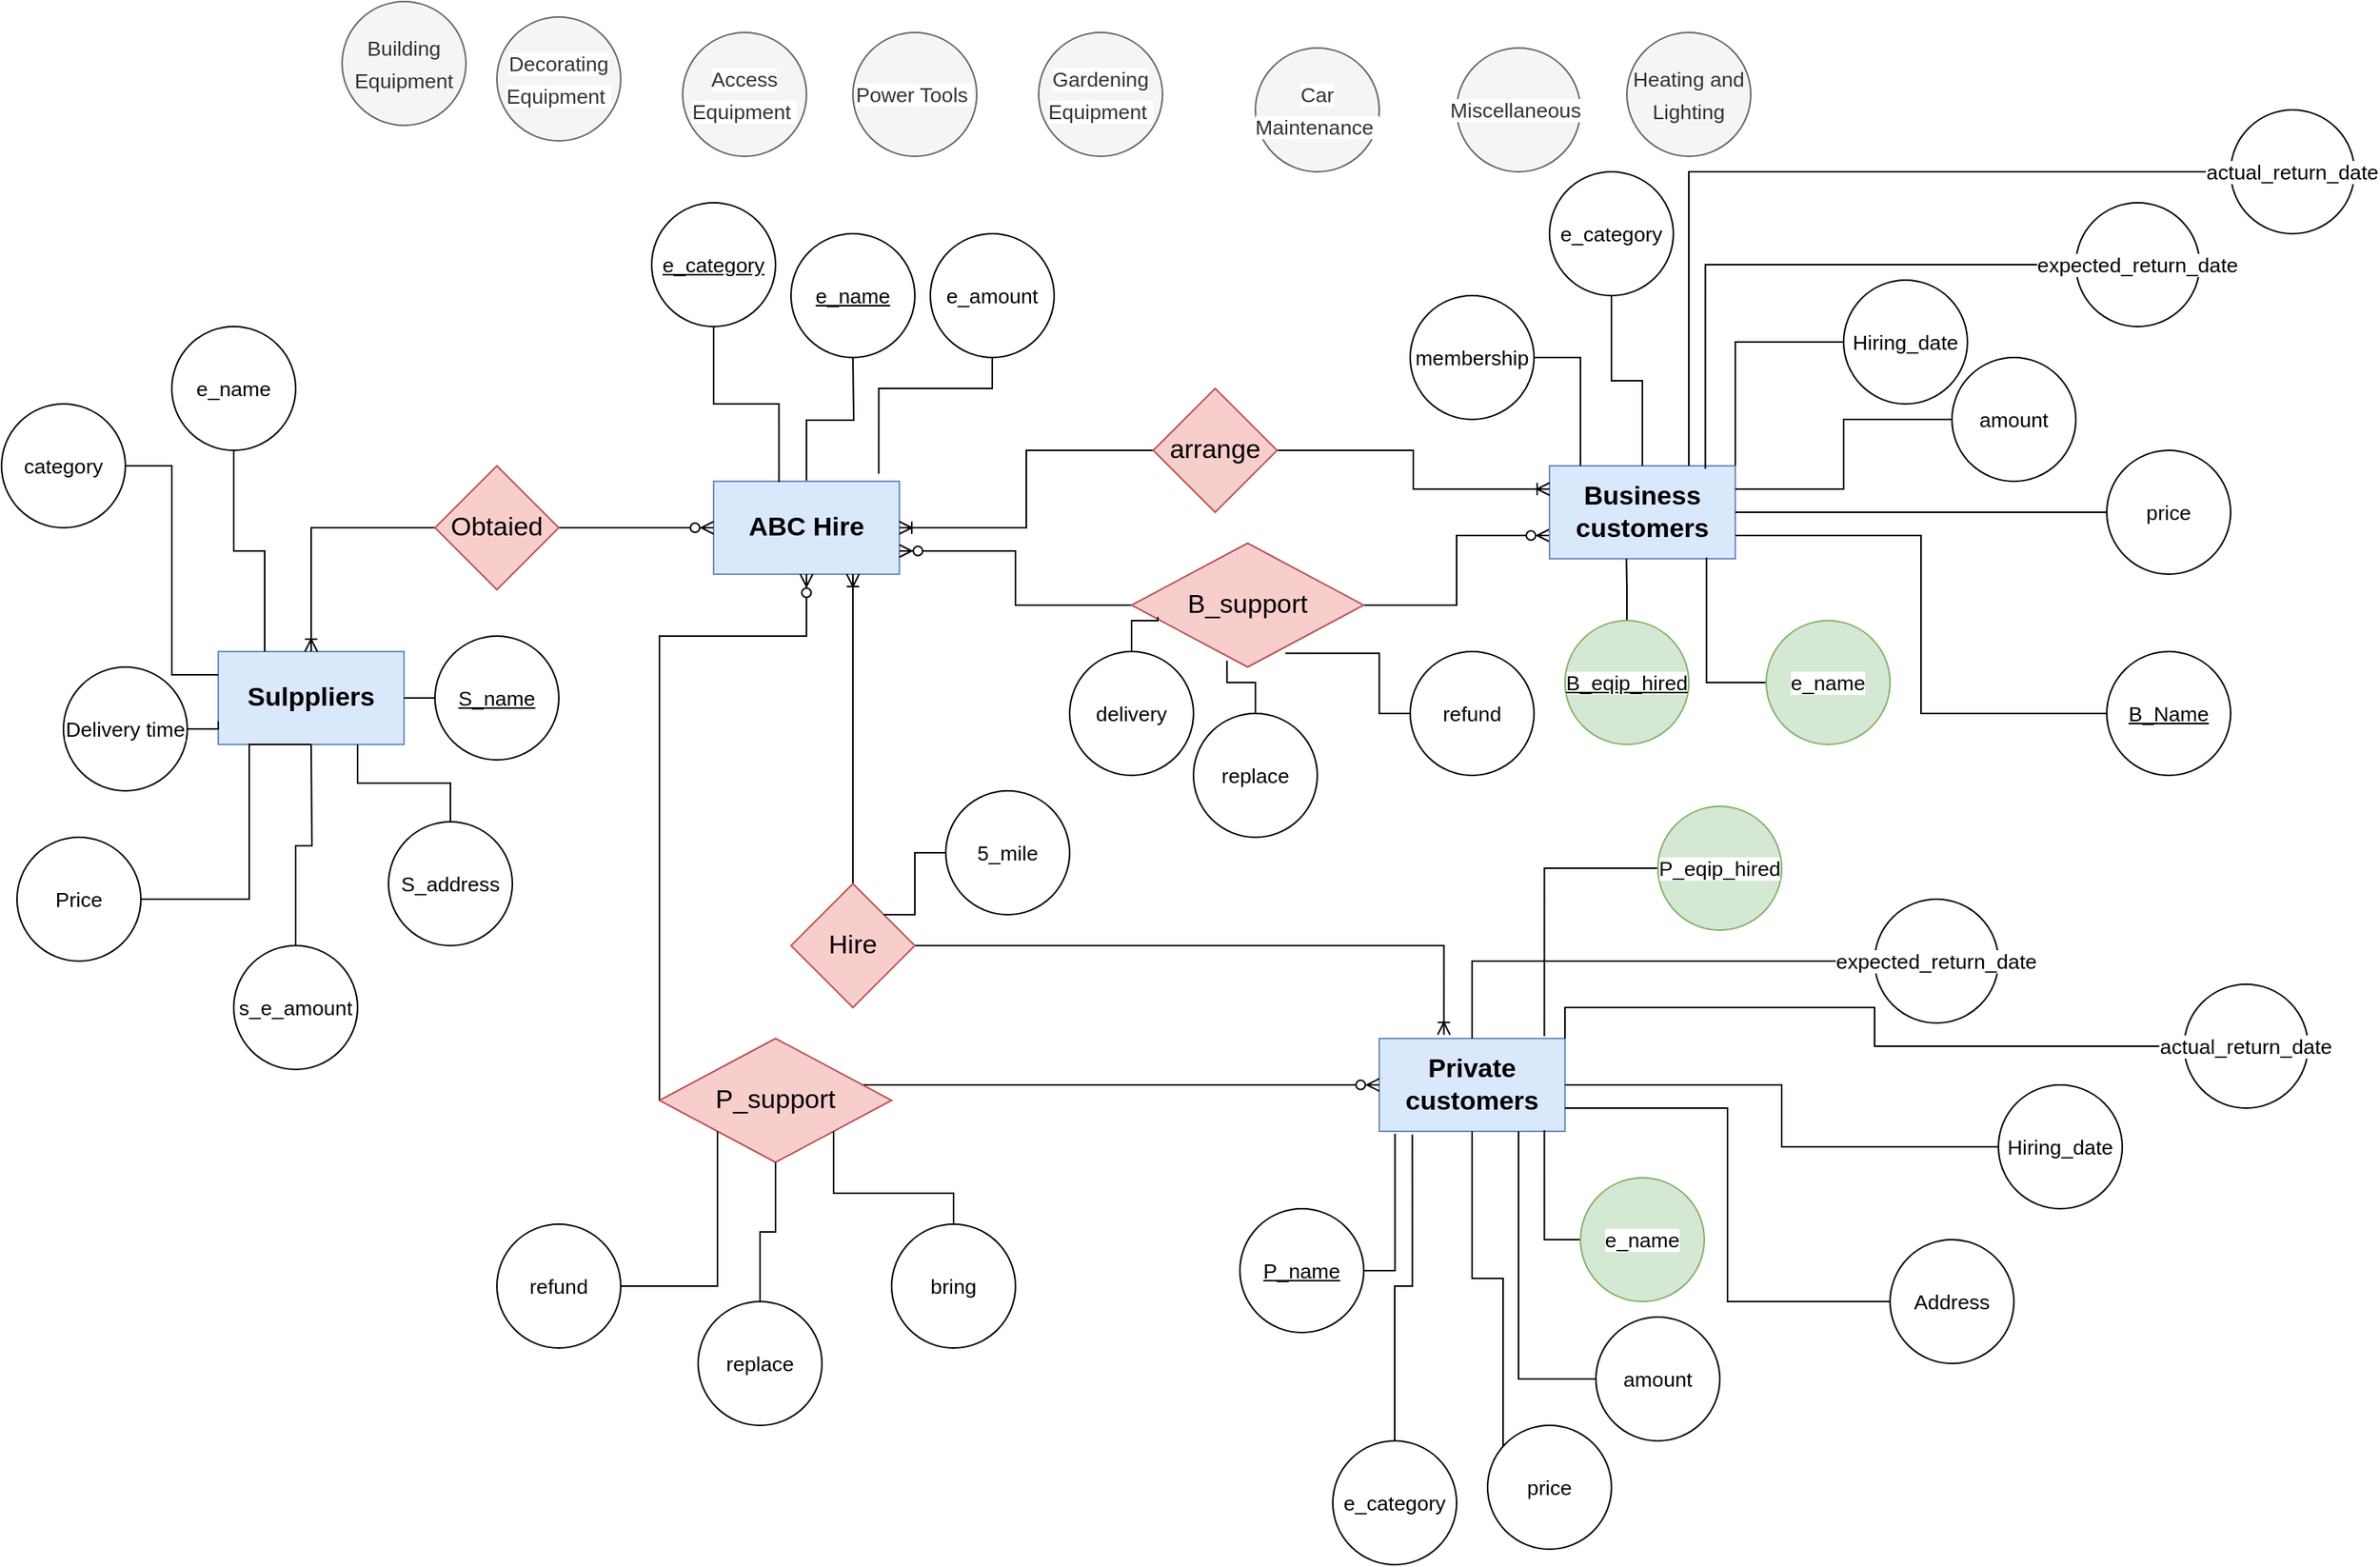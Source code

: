 <mxfile version="13.0.3" type="github">
  <diagram id="K03sYseseirvuOLzhtns" name="Page-1">
    <mxGraphModel dx="1944" dy="1839" grid="1" gridSize="10" guides="1" tooltips="1" connect="1" arrows="1" fold="1" page="1" pageScale="1" pageWidth="827" pageHeight="1169" math="0" shadow="0">
      <root>
        <mxCell id="0" />
        <mxCell id="1" parent="0" />
        <mxCell id="TGKqARG2-MbJU1Pvm6La-5" value="Sulppliers" style="rounded=0;whiteSpace=wrap;html=1;fillColor=#dae8fc;strokeColor=#6c8ebf;fontStyle=1;fontSize=17;" vertex="1" parent="1">
          <mxGeometry x="-190" y="210" width="120" height="60" as="geometry" />
        </mxCell>
        <mxCell id="TGKqARG2-MbJU1Pvm6La-109" value="" style="edgeStyle=orthogonalEdgeStyle;rounded=0;orthogonalLoop=1;jettySize=auto;html=1;startArrow=none;startFill=0;endArrow=none;endFill=0;fontSize=17;" edge="1" parent="1" source="TGKqARG2-MbJU1Pvm6La-6">
          <mxGeometry relative="1" as="geometry">
            <mxPoint x="220" y="20" as="targetPoint" />
          </mxGeometry>
        </mxCell>
        <mxCell id="TGKqARG2-MbJU1Pvm6La-6" value="ABC Hire" style="rounded=0;whiteSpace=wrap;html=1;fillColor=#dae8fc;strokeColor=#6c8ebf;fontStyle=1;fontSize=17;" vertex="1" parent="1">
          <mxGeometry x="130" y="100" width="120" height="60" as="geometry" />
        </mxCell>
        <mxCell id="TGKqARG2-MbJU1Pvm6La-52" style="edgeStyle=orthogonalEdgeStyle;rounded=0;orthogonalLoop=1;jettySize=auto;html=1;endArrow=ERzeroToMany;endFill=1;fontSize=17;exitX=0;exitY=0.5;exitDx=0;exitDy=0;entryX=1;entryY=0.75;entryDx=0;entryDy=0;" edge="1" parent="1" source="TGKqARG2-MbJU1Pvm6La-58" target="TGKqARG2-MbJU1Pvm6La-6">
          <mxGeometry relative="1" as="geometry">
            <mxPoint x="420" y="340" as="sourcePoint" />
            <mxPoint x="190" y="160" as="targetPoint" />
          </mxGeometry>
        </mxCell>
        <mxCell id="TGKqARG2-MbJU1Pvm6La-53" style="edgeStyle=orthogonalEdgeStyle;rounded=0;orthogonalLoop=1;jettySize=auto;html=1;entryX=0;entryY=0.75;entryDx=0;entryDy=0;endArrow=ERzeroToMany;endFill=1;fontSize=17;exitX=1;exitY=0.5;exitDx=0;exitDy=0;" edge="1" parent="1" source="TGKqARG2-MbJU1Pvm6La-58" target="TGKqARG2-MbJU1Pvm6La-9">
          <mxGeometry relative="1" as="geometry">
            <mxPoint x="540" y="340" as="sourcePoint" />
          </mxGeometry>
        </mxCell>
        <mxCell id="TGKqARG2-MbJU1Pvm6La-8" value="Private customers" style="rounded=0;whiteSpace=wrap;html=1;fillColor=#dae8fc;strokeColor=#6c8ebf;fontStyle=1;fontSize=17;" vertex="1" parent="1">
          <mxGeometry x="560" y="460" width="120" height="60" as="geometry" />
        </mxCell>
        <mxCell id="TGKqARG2-MbJU1Pvm6La-9" value="Business customers" style="rounded=0;whiteSpace=wrap;html=1;fillColor=#dae8fc;strokeColor=#6c8ebf;fontStyle=1;fontSize=17;" vertex="1" parent="1">
          <mxGeometry x="670" y="90" width="120" height="60" as="geometry" />
        </mxCell>
        <mxCell id="TGKqARG2-MbJU1Pvm6La-10" value="&lt;span class=&quot;TextRun SCXW16376595 BCX0&quot; lang=&quot;EN-US&quot; style=&quot;margin: 0px ; padding: 0px ; text-align: justify ; background-color: rgb(255 , 255 , 255) ; font-size: 10pt ; font-family: &amp;#34;malgun gothic&amp;#34; , &amp;#34;malgun gothic_msfontservice&amp;#34; , sans-serif ; line-height: 17.267px&quot;&gt;&lt;span class=&quot;NormalTextRun SCXW16376595 BCX0&quot; style=&quot;margin: 0px ; padding: 0px ; background-color: inherit&quot;&gt;Miscellaneous&lt;/span&gt;&lt;/span&gt;&lt;span class=&quot;EOP SCXW16376595 BCX0&quot; style=&quot;margin: 0px ; padding: 0px ; text-align: justify ; background-color: rgb(255 , 255 , 255) ; font-size: 10pt ; line-height: 17.267px ; font-family: &amp;#34;malgun gothic&amp;#34; , &amp;#34;malgun gothic_msfontservice&amp;#34; , sans-serif&quot;&gt;&amp;nbsp;&lt;/span&gt;" style="ellipse;whiteSpace=wrap;html=1;aspect=fixed;fontSize=17;fillColor=#f5f5f5;strokeColor=#666666;fontColor=#333333;" vertex="1" parent="1">
          <mxGeometry x="610" y="-180" width="80" height="80" as="geometry" />
        </mxCell>
        <mxCell id="TGKqARG2-MbJU1Pvm6La-11" value="&lt;span class=&quot;TextRun SCXW195696035 BCX0&quot; lang=&quot;EN-US&quot; style=&quot;margin: 0px ; padding: 0px ; text-align: justify ; background-color: rgb(255 , 255 , 255) ; font-size: 10pt ; font-family: &amp;#34;malgun gothic&amp;#34; , &amp;#34;malgun gothic_msfontservice&amp;#34; , sans-serif ; line-height: 17.267px&quot;&gt;&lt;span class=&quot;NormalTextRun SCXW195696035 BCX0&quot; style=&quot;margin: 0px ; padding: 0px ; background-color: inherit&quot;&gt;Power Tools&lt;/span&gt;&lt;/span&gt;&lt;span class=&quot;EOP SCXW195696035 BCX0&quot; style=&quot;margin: 0px ; padding: 0px ; text-align: justify ; background-color: rgb(255 , 255 , 255) ; font-size: 10pt ; line-height: 17.267px ; font-family: &amp;#34;malgun gothic&amp;#34; , &amp;#34;malgun gothic_msfontservice&amp;#34; , sans-serif&quot;&gt;&amp;nbsp;&lt;/span&gt;" style="ellipse;whiteSpace=wrap;html=1;aspect=fixed;fontSize=17;fillColor=#f5f5f5;strokeColor=#666666;fontColor=#333333;" vertex="1" parent="1">
          <mxGeometry x="220" y="-190" width="80" height="80" as="geometry" />
        </mxCell>
        <mxCell id="TGKqARG2-MbJU1Pvm6La-12" value="&#xa;&#xa;&lt;!--StartFragment--&gt;&lt;span data-contrast=&quot;auto&quot; class=&quot;TextRun SCXW90887362 BCX0&quot; xml:lang=&quot;EN-US&quot; lang=&quot;EN-US&quot; style=&quot;margin: 0px; padding: 0px; user-select: text; -webkit-user-drag: none; -webkit-tap-highlight-color: transparent; font-style: normal; font-variant-caps: normal; font-weight: 400; letter-spacing: normal; orphans: 2; text-align: justify; text-indent: 0px; text-transform: none; widows: 2; word-spacing: 0px; -webkit-text-stroke-width: 0px; background-color: rgb(255, 255, 255); text-decoration-style: initial; text-decoration-color: initial; font-size: 10pt; font-family: &amp;quot;Malgun Gothic&amp;quot;, &amp;quot;Malgun Gothic_MSFontService&amp;quot;, sans-serif; font-kerning: none; line-height: 17.267px; font-variant-ligatures: none !important;&quot;&gt;&lt;span class=&quot;NormalTextRun SCXW90887362 BCX0&quot; style=&quot;margin: 0px; padding: 0px; user-select: text; -webkit-user-drag: none; -webkit-tap-highlight-color: transparent; background-color: inherit;&quot;&gt;Car Maintenance&lt;/span&gt;&lt;/span&gt;&lt;span class=&quot;EOP SCXW90887362 BCX0&quot; data-ccp-props=&quot;{&amp;quot;201341983&amp;quot;:0,&amp;quot;335551550&amp;quot;:6,&amp;quot;335551620&amp;quot;:6,&amp;quot;335559739&amp;quot;:160,&amp;quot;335559740&amp;quot;:259}&quot; style=&quot;margin: 0px; padding: 0px; user-select: text; -webkit-user-drag: none; -webkit-tap-highlight-color: transparent; font-style: normal; font-variant-ligatures: normal; font-variant-caps: normal; font-weight: 400; letter-spacing: normal; orphans: 2; text-align: justify; text-indent: 0px; text-transform: none; widows: 2; word-spacing: 0px; -webkit-text-stroke-width: 0px; background-color: rgb(255, 255, 255); text-decoration-style: initial; text-decoration-color: initial; font-size: 10pt; line-height: 17.267px; font-family: &amp;quot;Malgun Gothic&amp;quot;, &amp;quot;Malgun Gothic_MSFontService&amp;quot;, sans-serif;&quot;&gt;&amp;nbsp;&lt;/span&gt;&lt;!--EndFragment--&gt;&#xa;&#xa;" style="ellipse;whiteSpace=wrap;html=1;aspect=fixed;fontSize=17;fillColor=#f5f5f5;strokeColor=#666666;fontColor=#333333;" vertex="1" parent="1">
          <mxGeometry x="480" y="-180" width="80" height="80" as="geometry" />
        </mxCell>
        <mxCell id="TGKqARG2-MbJU1Pvm6La-14" value="&lt;span class=&quot;TextRun SCXW104033516 BCX0&quot; lang=&quot;EN-US&quot; style=&quot;margin: 0px ; padding: 0px ; text-align: justify ; background-color: rgb(255 , 255 , 255) ; font-size: 10pt ; font-family: &amp;#34;malgun gothic&amp;#34; , &amp;#34;malgun gothic_msfontservice&amp;#34; , sans-serif ; line-height: 17.267px&quot;&gt;&lt;span class=&quot;NormalTextRun SCXW104033516 BCX0&quot; style=&quot;margin: 0px ; padding: 0px ; background-color: inherit&quot;&gt;Access Equipment&lt;/span&gt;&lt;/span&gt;&lt;span class=&quot;EOP SCXW104033516 BCX0&quot; style=&quot;margin: 0px ; padding: 0px ; text-align: justify ; background-color: rgb(255 , 255 , 255) ; font-size: 10pt ; line-height: 17.267px ; font-family: &amp;#34;malgun gothic&amp;#34; , &amp;#34;malgun gothic_msfontservice&amp;#34; , sans-serif&quot;&gt;&amp;nbsp;&lt;/span&gt;" style="ellipse;whiteSpace=wrap;html=1;aspect=fixed;fontSize=17;fillColor=#f5f5f5;strokeColor=#666666;fontColor=#333333;" vertex="1" parent="1">
          <mxGeometry x="110" y="-190" width="80" height="80" as="geometry" />
        </mxCell>
        <mxCell id="TGKqARG2-MbJU1Pvm6La-15" value="&lt;span class=&quot;TextRun  BCX0 SCXW108622904&quot; lang=&quot;EN-US&quot; style=&quot;animation: 0s ease 0s 1 normal none running none ; background: none 0% 0% / auto repeat scroll padding-box border-box rgba(0 , 0 , 0 , 0) ; border: 0px none rgb(0 , 0 , 0) ; border-radius: 0px ; border-collapse: separate ; bottom: auto ; box-shadow: none ; box-sizing: content-box ; caption-side: top ; clear: none ; clip: auto ; content: normal ; cursor: text ; direction: ltr ; display: inline ; empty-cells: show ; float: none ; font-family: &amp;#34;malgun gothic&amp;#34; , &amp;#34;malgun gothic_msfontservice&amp;#34; , sans-serif ; font-size: 13.333px ; height: auto ; left: auto ; line-height: 17.267px ; list-style: outside none disc ; margin: 0px ; max-height: none ; max-width: none ; min-height: 0px ; min-width: 0px ; opacity: 1 ; outline: rgb(0 , 0 , 0) none 0px ; overflow-wrap: break-word ; overflow: visible ; padding: 0px ; position: static ; resize: none ; right: auto ; speak: normal ; table-layout: auto ; text-align: justify ; text-shadow: none ; text-overflow: clip ; top: auto ; transition: all 0s ease 0s ; unicode-bidi: normal ; vertical-align: baseline ; visibility: visible ; width: auto ; word-break: normal ; z-index: auto ; zoom: 1 ; -webkit-appearance: none ; backface-visibility: visible ; border-spacing: 0px ; perspective: none ; perspective-origin: 0px 0px ; transform: none ; transform-origin: 0px 0px ; transform-style: flat&quot;&gt;&lt;span class=&quot;NormalTextRun  BCX0 SCXW108622904&quot; style=&quot;background-color: inherit&quot;&gt;Building Equipment&lt;/span&gt;&lt;/span&gt;" style="ellipse;whiteSpace=wrap;html=1;aspect=fixed;fontSize=17;fillColor=#f5f5f5;strokeColor=#666666;fontColor=#333333;" vertex="1" parent="1">
          <mxGeometry x="-110" y="-210" width="80" height="80" as="geometry" />
        </mxCell>
        <mxCell id="TGKqARG2-MbJU1Pvm6La-16" value="&lt;span class=&quot;TextRun SCXW136956164 BCX0&quot; lang=&quot;EN-US&quot; style=&quot;margin: 0px ; padding: 0px ; text-align: justify ; background-color: rgb(255 , 255 , 255) ; font-size: 10pt ; font-family: &amp;#34;malgun gothic&amp;#34; , &amp;#34;malgun gothic_msfontservice&amp;#34; , sans-serif ; line-height: 17.267px&quot;&gt;&lt;span class=&quot;NormalTextRun SCXW136956164 BCX0&quot; style=&quot;margin: 0px ; padding: 0px ; background-color: inherit&quot;&gt;Gardening Equipment&lt;/span&gt;&lt;/span&gt;&lt;span class=&quot;EOP SCXW136956164 BCX0&quot; style=&quot;margin: 0px ; padding: 0px ; text-align: justify ; background-color: rgb(255 , 255 , 255) ; font-size: 10pt ; line-height: 17.267px ; font-family: &amp;#34;malgun gothic&amp;#34; , &amp;#34;malgun gothic_msfontservice&amp;#34; , sans-serif&quot;&gt;&amp;nbsp;&lt;/span&gt;" style="ellipse;whiteSpace=wrap;html=1;aspect=fixed;fontSize=17;fillColor=#f5f5f5;strokeColor=#666666;fontColor=#333333;" vertex="1" parent="1">
          <mxGeometry x="340" y="-190" width="80" height="80" as="geometry" />
        </mxCell>
        <mxCell id="TGKqARG2-MbJU1Pvm6La-17" value="&lt;span class=&quot;TextRun SCXW54788103 BCX0&quot; lang=&quot;EN-US&quot; style=&quot;animation: 0s ease 0s 1 normal none running none ; background: none 0% 0% / auto repeat scroll padding-box border-box rgba(0 , 0 , 0 , 0) ; border: 0px none rgb(0 , 0 , 0) ; border-radius: 0px ; border-collapse: separate ; bottom: auto ; box-shadow: none ; box-sizing: content-box ; caption-side: top ; clear: none ; clip: auto ; content: normal ; cursor: text ; direction: ltr ; display: inline ; empty-cells: show ; float: none ; font-family: &amp;#34;malgun gothic&amp;#34; , &amp;#34;malgun gothic_msfontservice&amp;#34; , sans-serif ; font-size: 13.333px ; height: auto ; left: auto ; line-height: 17.267px ; list-style: outside none disc ; margin: 0px ; max-height: none ; max-width: none ; min-height: 0px ; min-width: 0px ; opacity: 1 ; outline: rgb(0 , 0 , 0) none 0px ; overflow-wrap: break-word ; overflow: visible ; padding: 0px ; position: static ; resize: none ; right: auto ; speak: normal ; table-layout: auto ; text-align: justify ; text-shadow: none ; text-overflow: clip ; top: auto ; transition: all 0s ease 0s ; unicode-bidi: normal ; vertical-align: baseline ; visibility: visible ; width: auto ; word-break: normal ; z-index: auto ; zoom: 1 ; -webkit-appearance: none ; backface-visibility: visible ; border-spacing: 0px ; perspective: none ; perspective-origin: 0px 0px ; transform: none ; transform-origin: 0px 0px ; transform-style: flat&quot;&gt;&lt;span class=&quot;NormalTextRun SCXW54788103 BCX0&quot; style=&quot;background-color: inherit&quot;&gt;Heating and Lighting&lt;/span&gt;&lt;/span&gt;" style="ellipse;whiteSpace=wrap;html=1;aspect=fixed;fontSize=17;fillColor=#f5f5f5;strokeColor=#666666;fontColor=#333333;" vertex="1" parent="1">
          <mxGeometry x="720" y="-190" width="80" height="80" as="geometry" />
        </mxCell>
        <mxCell id="TGKqARG2-MbJU1Pvm6La-41" style="edgeStyle=orthogonalEdgeStyle;rounded=0;orthogonalLoop=1;jettySize=auto;html=1;entryX=0;entryY=0.75;entryDx=0;entryDy=0;endArrow=none;endFill=0;fontSize=17;" edge="1" parent="1" source="TGKqARG2-MbJU1Pvm6La-28" target="TGKqARG2-MbJU1Pvm6La-5">
          <mxGeometry relative="1" as="geometry" />
        </mxCell>
        <mxCell id="TGKqARG2-MbJU1Pvm6La-84" value="" style="edgeStyle=orthogonalEdgeStyle;rounded=0;orthogonalLoop=1;jettySize=auto;html=1;startArrow=none;startFill=0;endArrow=none;endFill=0;fontSize=17;" edge="1" parent="1" source="TGKqARG2-MbJU1Pvm6La-28" target="TGKqARG2-MbJU1Pvm6La-5">
          <mxGeometry relative="1" as="geometry">
            <Array as="points">
              <mxPoint x="-190" y="260" />
            </Array>
          </mxGeometry>
        </mxCell>
        <mxCell id="TGKqARG2-MbJU1Pvm6La-28" value="&lt;div&gt;&lt;font face=&quot;malgun gothic, malgun gothic_msfontservice, sans-serif&quot;&gt;&lt;span style=&quot;font-size: 13.333px ; background-color: rgb(255 , 255 , 255)&quot;&gt;Delivery time&lt;/span&gt;&lt;/font&gt;&lt;/div&gt;" style="ellipse;whiteSpace=wrap;html=1;aspect=fixed;fontSize=17;align=center;" vertex="1" parent="1">
          <mxGeometry x="-290" y="220" width="80" height="80" as="geometry" />
        </mxCell>
        <mxCell id="TGKqARG2-MbJU1Pvm6La-42" style="edgeStyle=orthogonalEdgeStyle;rounded=0;orthogonalLoop=1;jettySize=auto;html=1;entryX=0.5;entryY=1;entryDx=0;entryDy=0;endArrow=none;endFill=0;fontSize=17;" edge="1" parent="1" source="TGKqARG2-MbJU1Pvm6La-29" target="TGKqARG2-MbJU1Pvm6La-5">
          <mxGeometry relative="1" as="geometry">
            <Array as="points">
              <mxPoint x="-170" y="370" />
              <mxPoint x="-170" y="270" />
            </Array>
          </mxGeometry>
        </mxCell>
        <mxCell id="TGKqARG2-MbJU1Pvm6La-29" value="&lt;div style=&quot;text-align: justify&quot;&gt;&lt;font face=&quot;malgun gothic, malgun gothic_msfontservice, sans-serif&quot;&gt;&lt;span style=&quot;font-size: 13.333px ; background-color: rgb(255 , 255 , 255)&quot;&gt;Price&lt;/span&gt;&lt;/font&gt;&lt;/div&gt;" style="ellipse;whiteSpace=wrap;html=1;aspect=fixed;fontSize=17;" vertex="1" parent="1">
          <mxGeometry x="-320" y="330" width="80" height="80" as="geometry" />
        </mxCell>
        <mxCell id="TGKqARG2-MbJU1Pvm6La-72" style="edgeStyle=orthogonalEdgeStyle;rounded=0;orthogonalLoop=1;jettySize=auto;html=1;entryX=1;entryY=0.5;entryDx=0;entryDy=0;startArrow=none;startFill=0;endArrow=none;endFill=0;fontSize=17;" edge="1" parent="1" source="TGKqARG2-MbJU1Pvm6La-30" target="TGKqARG2-MbJU1Pvm6La-5">
          <mxGeometry relative="1" as="geometry" />
        </mxCell>
        <mxCell id="TGKqARG2-MbJU1Pvm6La-30" value="&lt;div style=&quot;text-align: justify&quot;&gt;&lt;font face=&quot;malgun gothic, malgun gothic_msfontservice, sans-serif&quot;&gt;&lt;span style=&quot;font-size: 13.333px ; background-color: rgb(255 , 255 , 255)&quot;&gt;&lt;u&gt;S_name&lt;/u&gt;&lt;/span&gt;&lt;/font&gt;&lt;/div&gt;" style="ellipse;whiteSpace=wrap;html=1;aspect=fixed;fontSize=17;" vertex="1" parent="1">
          <mxGeometry x="-50" y="200" width="80" height="80" as="geometry" />
        </mxCell>
        <mxCell id="TGKqARG2-MbJU1Pvm6La-38" style="edgeStyle=orthogonalEdgeStyle;rounded=0;orthogonalLoop=1;jettySize=auto;html=1;endArrow=none;endFill=0;fontSize=17;" edge="1" parent="1" source="TGKqARG2-MbJU1Pvm6La-34" target="TGKqARG2-MbJU1Pvm6La-9">
          <mxGeometry relative="1" as="geometry">
            <mxPoint x="680" y="80" as="targetPoint" />
            <Array as="points">
              <mxPoint x="690" y="20" />
            </Array>
          </mxGeometry>
        </mxCell>
        <mxCell id="TGKqARG2-MbJU1Pvm6La-34" value="&lt;div style=&quot;text-align: justify&quot;&gt;&lt;font face=&quot;malgun gothic, malgun gothic_msfontservice, sans-serif&quot;&gt;&lt;span style=&quot;font-size: 13.333px ; background-color: rgb(255 , 255 , 255)&quot;&gt;membership&lt;/span&gt;&lt;/font&gt;&lt;/div&gt;" style="ellipse;whiteSpace=wrap;html=1;aspect=fixed;fontSize=17;" vertex="1" parent="1">
          <mxGeometry x="580" y="-20" width="80" height="80" as="geometry" />
        </mxCell>
        <mxCell id="TGKqARG2-MbJU1Pvm6La-39" style="edgeStyle=orthogonalEdgeStyle;rounded=0;orthogonalLoop=1;jettySize=auto;html=1;entryX=1;entryY=0.75;entryDx=0;entryDy=0;endArrow=none;endFill=0;fontSize=17;" edge="1" parent="1" source="TGKqARG2-MbJU1Pvm6La-35" target="TGKqARG2-MbJU1Pvm6La-9">
          <mxGeometry relative="1" as="geometry" />
        </mxCell>
        <mxCell id="TGKqARG2-MbJU1Pvm6La-35" value="&lt;div style=&quot;text-align: justify&quot;&gt;&lt;font face=&quot;malgun gothic, malgun gothic_msfontservice, sans-serif&quot;&gt;&lt;span style=&quot;font-size: 13.333px ; background-color: rgb(255 , 255 , 255)&quot;&gt;&lt;u&gt;B_Name&lt;/u&gt;&lt;/span&gt;&lt;/font&gt;&lt;/div&gt;" style="ellipse;whiteSpace=wrap;html=1;aspect=fixed;fontSize=17;" vertex="1" parent="1">
          <mxGeometry x="1030" y="210" width="80" height="80" as="geometry" />
        </mxCell>
        <mxCell id="TGKqARG2-MbJU1Pvm6La-46" style="edgeStyle=orthogonalEdgeStyle;rounded=0;orthogonalLoop=1;jettySize=auto;html=1;entryX=1;entryY=0.75;entryDx=0;entryDy=0;endArrow=none;endFill=0;fontSize=17;" edge="1" parent="1" source="TGKqARG2-MbJU1Pvm6La-43" target="TGKqARG2-MbJU1Pvm6La-8">
          <mxGeometry relative="1" as="geometry" />
        </mxCell>
        <mxCell id="TGKqARG2-MbJU1Pvm6La-43" value="&lt;div style=&quot;text-align: justify&quot;&gt;&lt;font face=&quot;malgun gothic, malgun gothic_msfontservice, sans-serif&quot;&gt;&lt;span style=&quot;font-size: 13.333px ; background-color: rgb(255 , 255 , 255)&quot;&gt;Address&lt;/span&gt;&lt;/font&gt;&lt;/div&gt;" style="ellipse;whiteSpace=wrap;html=1;aspect=fixed;fontSize=17;" vertex="1" parent="1">
          <mxGeometry x="890" y="590" width="80" height="80" as="geometry" />
        </mxCell>
        <mxCell id="TGKqARG2-MbJU1Pvm6La-45" style="edgeStyle=orthogonalEdgeStyle;rounded=0;orthogonalLoop=1;jettySize=auto;html=1;entryX=0.085;entryY=1.025;entryDx=0;entryDy=0;entryPerimeter=0;endArrow=none;endFill=0;fontSize=17;" edge="1" parent="1" source="TGKqARG2-MbJU1Pvm6La-44" target="TGKqARG2-MbJU1Pvm6La-8">
          <mxGeometry relative="1" as="geometry" />
        </mxCell>
        <mxCell id="TGKqARG2-MbJU1Pvm6La-44" value="&lt;div style=&quot;text-align: justify&quot;&gt;&lt;font face=&quot;malgun gothic, malgun gothic_msfontservice, sans-serif&quot;&gt;&lt;span style=&quot;font-size: 13.333px ; background-color: rgb(255 , 255 , 255)&quot;&gt;&lt;u&gt;P_name&lt;/u&gt;&lt;/span&gt;&lt;/font&gt;&lt;/div&gt;" style="ellipse;whiteSpace=wrap;html=1;aspect=fixed;fontSize=17;" vertex="1" parent="1">
          <mxGeometry x="470" y="570" width="80" height="80" as="geometry" />
        </mxCell>
        <mxCell id="TGKqARG2-MbJU1Pvm6La-50" style="edgeStyle=orthogonalEdgeStyle;rounded=0;orthogonalLoop=1;jettySize=auto;html=1;entryX=0;entryY=0.5;entryDx=0;entryDy=0;endArrow=ERzeroToMany;endFill=1;fontSize=17;" edge="1" parent="1" source="TGKqARG2-MbJU1Pvm6La-49" target="TGKqARG2-MbJU1Pvm6La-6">
          <mxGeometry relative="1" as="geometry" />
        </mxCell>
        <mxCell id="TGKqARG2-MbJU1Pvm6La-51" style="edgeStyle=orthogonalEdgeStyle;rounded=0;orthogonalLoop=1;jettySize=auto;html=1;entryX=0.5;entryY=0;entryDx=0;entryDy=0;endArrow=ERoneToMany;endFill=0;fontSize=17;" edge="1" parent="1" source="TGKqARG2-MbJU1Pvm6La-49" target="TGKqARG2-MbJU1Pvm6La-5">
          <mxGeometry relative="1" as="geometry" />
        </mxCell>
        <mxCell id="TGKqARG2-MbJU1Pvm6La-49" value="Obtaied" style="rhombus;whiteSpace=wrap;html=1;fontSize=17;fillColor=#f8cecc;strokeColor=#b85450;" vertex="1" parent="1">
          <mxGeometry x="-50" y="90" width="80" height="80" as="geometry" />
        </mxCell>
        <mxCell id="TGKqARG2-MbJU1Pvm6La-58" value="&lt;span&gt;B_support&lt;/span&gt;" style="rhombus;whiteSpace=wrap;html=1;fontSize=17;fillColor=#f8cecc;strokeColor=#b85450;fontStyle=0" vertex="1" parent="1">
          <mxGeometry x="400" y="140" width="150" height="80" as="geometry" />
        </mxCell>
        <mxCell id="TGKqARG2-MbJU1Pvm6La-63" style="edgeStyle=orthogonalEdgeStyle;rounded=0;orthogonalLoop=1;jettySize=auto;html=1;entryX=1;entryY=0.5;entryDx=0;entryDy=0;startArrow=none;startFill=0;endArrow=ERoneToMany;endFill=0;fontSize=17;" edge="1" parent="1" source="TGKqARG2-MbJU1Pvm6La-62" target="TGKqARG2-MbJU1Pvm6La-6">
          <mxGeometry relative="1" as="geometry" />
        </mxCell>
        <mxCell id="TGKqARG2-MbJU1Pvm6La-64" style="edgeStyle=orthogonalEdgeStyle;rounded=0;orthogonalLoop=1;jettySize=auto;html=1;startArrow=none;startFill=0;endArrow=ERoneToMany;endFill=0;fontSize=17;entryX=0;entryY=0.25;entryDx=0;entryDy=0;" edge="1" parent="1" source="TGKqARG2-MbJU1Pvm6La-62" target="TGKqARG2-MbJU1Pvm6La-9">
          <mxGeometry relative="1" as="geometry">
            <mxPoint x="490" y="340" as="targetPoint" />
          </mxGeometry>
        </mxCell>
        <mxCell id="TGKqARG2-MbJU1Pvm6La-62" value="arrange" style="rhombus;whiteSpace=wrap;html=1;fontSize=17;fillColor=#f8cecc;strokeColor=#b85450;fontStyle=0" vertex="1" parent="1">
          <mxGeometry x="414" y="40" width="80" height="80" as="geometry" />
        </mxCell>
        <mxCell id="TGKqARG2-MbJU1Pvm6La-70" style="edgeStyle=orthogonalEdgeStyle;rounded=0;orthogonalLoop=1;jettySize=auto;html=1;entryX=0;entryY=0.5;entryDx=0;entryDy=0;startArrow=none;startFill=0;endArrow=ERzeroToMany;endFill=1;fontSize=17;" edge="1" parent="1" source="TGKqARG2-MbJU1Pvm6La-68" target="TGKqARG2-MbJU1Pvm6La-8">
          <mxGeometry relative="1" as="geometry">
            <Array as="points">
              <mxPoint x="530" y="490" />
              <mxPoint x="530" y="490" />
            </Array>
          </mxGeometry>
        </mxCell>
        <mxCell id="TGKqARG2-MbJU1Pvm6La-71" style="edgeStyle=orthogonalEdgeStyle;rounded=0;orthogonalLoop=1;jettySize=auto;html=1;startArrow=none;startFill=0;endArrow=ERzeroToMany;endFill=1;fontSize=17;exitX=0;exitY=0.5;exitDx=0;exitDy=0;entryX=0.5;entryY=1;entryDx=0;entryDy=0;" edge="1" parent="1" source="TGKqARG2-MbJU1Pvm6La-68" target="TGKqARG2-MbJU1Pvm6La-6">
          <mxGeometry relative="1" as="geometry">
            <mxPoint x="190" y="170" as="targetPoint" />
            <Array as="points">
              <mxPoint x="95" y="200" />
              <mxPoint x="190" y="200" />
            </Array>
          </mxGeometry>
        </mxCell>
        <mxCell id="TGKqARG2-MbJU1Pvm6La-68" value="&lt;span&gt;P_support&lt;/span&gt;" style="rhombus;whiteSpace=wrap;html=1;fontSize=17;fillColor=#f8cecc;strokeColor=#b85450;fontStyle=0" vertex="1" parent="1">
          <mxGeometry x="95" y="460" width="150" height="80" as="geometry" />
        </mxCell>
        <mxCell id="TGKqARG2-MbJU1Pvm6La-75" style="edgeStyle=orthogonalEdgeStyle;rounded=0;orthogonalLoop=1;jettySize=auto;html=1;startArrow=none;startFill=0;endArrow=ERoneToMany;endFill=0;fontSize=17;entryX=0.75;entryY=1;entryDx=0;entryDy=0;" edge="1" parent="1" source="TGKqARG2-MbJU1Pvm6La-69" target="TGKqARG2-MbJU1Pvm6La-6">
          <mxGeometry relative="1" as="geometry">
            <mxPoint x="220" y="200" as="targetPoint" />
          </mxGeometry>
        </mxCell>
        <mxCell id="TGKqARG2-MbJU1Pvm6La-82" style="edgeStyle=orthogonalEdgeStyle;rounded=0;orthogonalLoop=1;jettySize=auto;html=1;entryX=0.348;entryY=-0.039;entryDx=0;entryDy=0;entryPerimeter=0;startArrow=none;startFill=0;endArrow=ERoneToMany;endFill=0;fontSize=17;" edge="1" parent="1" source="TGKqARG2-MbJU1Pvm6La-69" target="TGKqARG2-MbJU1Pvm6La-8">
          <mxGeometry relative="1" as="geometry" />
        </mxCell>
        <mxCell id="TGKqARG2-MbJU1Pvm6La-69" value="Hire" style="rhombus;whiteSpace=wrap;html=1;fontSize=17;fillColor=#f8cecc;strokeColor=#b85450;fontStyle=0" vertex="1" parent="1">
          <mxGeometry x="180" y="360" width="80" height="80" as="geometry" />
        </mxCell>
        <mxCell id="TGKqARG2-MbJU1Pvm6La-13" value="&lt;span class=&quot;TextRun SCXW137007112 BCX0&quot; lang=&quot;EN-US&quot; style=&quot;margin: 0px ; padding: 0px ; text-align: justify ; background-color: rgb(255 , 255 , 255) ; font-size: 10pt ; font-family: &amp;#34;malgun gothic&amp;#34; , &amp;#34;malgun gothic_msfontservice&amp;#34; , sans-serif ; line-height: 17.267px&quot;&gt;&lt;span class=&quot;NormalTextRun SCXW137007112 BCX0&quot; style=&quot;margin: 0px ; padding: 0px ; background-color: inherit&quot;&gt;Decorating Equipment&lt;/span&gt;&lt;/span&gt;&lt;span class=&quot;EOP SCXW137007112 BCX0&quot; style=&quot;margin: 0px ; padding: 0px ; text-align: justify ; background-color: rgb(255 , 255 , 255) ; font-size: 10pt ; line-height: 17.267px ; font-family: &amp;#34;malgun gothic&amp;#34; , &amp;#34;malgun gothic_msfontservice&amp;#34; , sans-serif&quot;&gt;&amp;nbsp;&lt;/span&gt;" style="ellipse;whiteSpace=wrap;html=1;aspect=fixed;fontSize=17;fillColor=#f5f5f5;strokeColor=#666666;fontColor=#333333;" vertex="1" parent="1">
          <mxGeometry x="-10" y="-200" width="80" height="80" as="geometry" />
        </mxCell>
        <mxCell id="TGKqARG2-MbJU1Pvm6La-80" style="edgeStyle=orthogonalEdgeStyle;rounded=0;orthogonalLoop=1;jettySize=auto;html=1;entryX=0.352;entryY=0.009;entryDx=0;entryDy=0;entryPerimeter=0;startArrow=none;startFill=0;endArrow=none;endFill=0;fontSize=17;" edge="1" parent="1" source="TGKqARG2-MbJU1Pvm6La-79" target="TGKqARG2-MbJU1Pvm6La-6">
          <mxGeometry relative="1" as="geometry" />
        </mxCell>
        <mxCell id="TGKqARG2-MbJU1Pvm6La-79" value="&lt;div style=&quot;text-align: justify&quot;&gt;&lt;font face=&quot;malgun gothic, malgun gothic_msfontservice, sans-serif&quot;&gt;&lt;span style=&quot;font-size: 13.333px ; background-color: rgb(255 , 255 , 255)&quot;&gt;e_category&lt;/span&gt;&lt;/font&gt;&lt;/div&gt;" style="ellipse;whiteSpace=wrap;html=1;aspect=fixed;fontSize=17;fontStyle=4" vertex="1" parent="1">
          <mxGeometry x="90" y="-80" width="80" height="80" as="geometry" />
        </mxCell>
        <mxCell id="TGKqARG2-MbJU1Pvm6La-90" style="edgeStyle=orthogonalEdgeStyle;rounded=0;orthogonalLoop=1;jettySize=auto;html=1;entryX=0.662;entryY=0.889;entryDx=0;entryDy=0;entryPerimeter=0;startArrow=none;startFill=0;endArrow=none;endFill=0;fontSize=17;" edge="1" parent="1" source="TGKqARG2-MbJU1Pvm6La-85" target="TGKqARG2-MbJU1Pvm6La-58">
          <mxGeometry relative="1" as="geometry" />
        </mxCell>
        <mxCell id="TGKqARG2-MbJU1Pvm6La-85" value="&lt;div style=&quot;text-align: justify&quot;&gt;&lt;font face=&quot;malgun gothic, malgun gothic_msfontservice, sans-serif&quot;&gt;&lt;span style=&quot;font-size: 13.333px ; background-color: rgb(255 , 255 , 255)&quot;&gt;&lt;span&gt;refund&lt;/span&gt;&lt;/span&gt;&lt;/font&gt;&lt;/div&gt;" style="ellipse;whiteSpace=wrap;html=1;aspect=fixed;fontSize=17;fontStyle=0" vertex="1" parent="1">
          <mxGeometry x="580" y="210" width="80" height="80" as="geometry" />
        </mxCell>
        <mxCell id="TGKqARG2-MbJU1Pvm6La-89" style="edgeStyle=orthogonalEdgeStyle;rounded=0;orthogonalLoop=1;jettySize=auto;html=1;entryX=0.411;entryY=0.948;entryDx=0;entryDy=0;entryPerimeter=0;startArrow=none;startFill=0;endArrow=none;endFill=0;fontSize=17;" edge="1" parent="1" source="TGKqARG2-MbJU1Pvm6La-86" target="TGKqARG2-MbJU1Pvm6La-58">
          <mxGeometry relative="1" as="geometry" />
        </mxCell>
        <mxCell id="TGKqARG2-MbJU1Pvm6La-86" value="&lt;div style=&quot;text-align: justify&quot;&gt;&lt;font face=&quot;malgun gothic, malgun gothic_msfontservice, sans-serif&quot;&gt;&lt;span style=&quot;font-size: 13.333px ; background-color: rgb(255 , 255 , 255)&quot;&gt;&lt;span&gt;replace&lt;/span&gt;&lt;/span&gt;&lt;/font&gt;&lt;/div&gt;" style="ellipse;whiteSpace=wrap;html=1;aspect=fixed;fontSize=17;fontStyle=0" vertex="1" parent="1">
          <mxGeometry x="440" y="250" width="80" height="80" as="geometry" />
        </mxCell>
        <mxCell id="TGKqARG2-MbJU1Pvm6La-88" style="edgeStyle=orthogonalEdgeStyle;rounded=0;orthogonalLoop=1;jettySize=auto;html=1;startArrow=none;startFill=0;endArrow=none;endFill=0;fontSize=17;entryX=0.113;entryY=0.595;entryDx=0;entryDy=0;entryPerimeter=0;" edge="1" parent="1" source="TGKqARG2-MbJU1Pvm6La-87" target="TGKqARG2-MbJU1Pvm6La-58">
          <mxGeometry relative="1" as="geometry">
            <mxPoint x="480" y="230" as="targetPoint" />
            <Array as="points">
              <mxPoint x="400" y="190" />
              <mxPoint x="417" y="190" />
            </Array>
          </mxGeometry>
        </mxCell>
        <mxCell id="TGKqARG2-MbJU1Pvm6La-87" value="&lt;div style=&quot;text-align: justify&quot;&gt;&lt;span style=&quot;font-family: &amp;quot;malgun gothic&amp;quot; , &amp;quot;malgun gothic_msfontservice&amp;quot; , sans-serif ; font-size: 13.333px&quot;&gt;delivery&lt;/span&gt;&lt;br&gt;&lt;/div&gt;" style="ellipse;whiteSpace=wrap;html=1;aspect=fixed;fontSize=17;fontStyle=0" vertex="1" parent="1">
          <mxGeometry x="360" y="210" width="80" height="80" as="geometry" />
        </mxCell>
        <mxCell id="TGKqARG2-MbJU1Pvm6La-94" style="edgeStyle=orthogonalEdgeStyle;rounded=0;orthogonalLoop=1;jettySize=auto;html=1;entryX=0;entryY=1;entryDx=0;entryDy=0;startArrow=none;startFill=0;endArrow=none;endFill=0;fontSize=17;" edge="1" parent="1" source="TGKqARG2-MbJU1Pvm6La-91" target="TGKqARG2-MbJU1Pvm6La-68">
          <mxGeometry relative="1" as="geometry" />
        </mxCell>
        <mxCell id="TGKqARG2-MbJU1Pvm6La-91" value="&lt;div style=&quot;text-align: justify&quot;&gt;&lt;font face=&quot;malgun gothic, malgun gothic_msfontservice, sans-serif&quot;&gt;&lt;span style=&quot;font-size: 13.333px ; background-color: rgb(255 , 255 , 255)&quot;&gt;&lt;span&gt;refund&lt;/span&gt;&lt;/span&gt;&lt;/font&gt;&lt;/div&gt;" style="ellipse;whiteSpace=wrap;html=1;aspect=fixed;fontSize=17;fontStyle=0" vertex="1" parent="1">
          <mxGeometry x="-10" y="580" width="80" height="80" as="geometry" />
        </mxCell>
        <mxCell id="TGKqARG2-MbJU1Pvm6La-95" style="edgeStyle=orthogonalEdgeStyle;rounded=0;orthogonalLoop=1;jettySize=auto;html=1;entryX=0.5;entryY=1;entryDx=0;entryDy=0;startArrow=none;startFill=0;endArrow=none;endFill=0;fontSize=17;" edge="1" parent="1" source="TGKqARG2-MbJU1Pvm6La-92" target="TGKqARG2-MbJU1Pvm6La-68">
          <mxGeometry relative="1" as="geometry" />
        </mxCell>
        <mxCell id="TGKqARG2-MbJU1Pvm6La-92" value="&lt;div style=&quot;text-align: justify&quot;&gt;&lt;font face=&quot;malgun gothic, malgun gothic_msfontservice, sans-serif&quot;&gt;&lt;span style=&quot;font-size: 13.333px ; background-color: rgb(255 , 255 , 255)&quot;&gt;&lt;span&gt;replace&lt;/span&gt;&lt;/span&gt;&lt;/font&gt;&lt;/div&gt;" style="ellipse;whiteSpace=wrap;html=1;aspect=fixed;fontSize=17;fontStyle=0" vertex="1" parent="1">
          <mxGeometry x="120" y="630" width="80" height="80" as="geometry" />
        </mxCell>
        <mxCell id="TGKqARG2-MbJU1Pvm6La-96" style="edgeStyle=orthogonalEdgeStyle;rounded=0;orthogonalLoop=1;jettySize=auto;html=1;entryX=1;entryY=1;entryDx=0;entryDy=0;startArrow=none;startFill=0;endArrow=none;endFill=0;fontSize=17;" edge="1" parent="1" source="TGKqARG2-MbJU1Pvm6La-93" target="TGKqARG2-MbJU1Pvm6La-68">
          <mxGeometry relative="1" as="geometry" />
        </mxCell>
        <mxCell id="TGKqARG2-MbJU1Pvm6La-93" value="&lt;div style=&quot;text-align: justify&quot;&gt;&lt;font face=&quot;malgun gothic, malgun gothic_msfontservice, sans-serif&quot;&gt;&lt;span style=&quot;font-size: 13.333px ; background-color: rgb(255 , 255 , 255)&quot;&gt;&lt;span&gt;bring&lt;/span&gt;&lt;/span&gt;&lt;/font&gt;&lt;/div&gt;" style="ellipse;whiteSpace=wrap;html=1;aspect=fixed;fontSize=17;fontStyle=0" vertex="1" parent="1">
          <mxGeometry x="245" y="580" width="80" height="80" as="geometry" />
        </mxCell>
        <mxCell id="TGKqARG2-MbJU1Pvm6La-98" style="edgeStyle=orthogonalEdgeStyle;rounded=0;orthogonalLoop=1;jettySize=auto;html=1;entryX=1;entryY=0;entryDx=0;entryDy=0;startArrow=none;startFill=0;endArrow=none;endFill=0;fontSize=17;" edge="1" parent="1" source="TGKqARG2-MbJU1Pvm6La-97" target="TGKqARG2-MbJU1Pvm6La-69">
          <mxGeometry relative="1" as="geometry" />
        </mxCell>
        <mxCell id="TGKqARG2-MbJU1Pvm6La-97" value="&lt;div style=&quot;text-align: justify&quot;&gt;&lt;font face=&quot;malgun gothic, malgun gothic_msfontservice, sans-serif&quot;&gt;&lt;span style=&quot;font-size: 13.333px ; background-color: rgb(255 , 255 , 255)&quot;&gt;&lt;span&gt;5_mile&lt;/span&gt;&lt;/span&gt;&lt;/font&gt;&lt;/div&gt;" style="ellipse;whiteSpace=wrap;html=1;aspect=fixed;fontSize=17;fontStyle=0" vertex="1" parent="1">
          <mxGeometry x="280" y="300" width="80" height="80" as="geometry" />
        </mxCell>
        <mxCell id="TGKqARG2-MbJU1Pvm6La-100" style="edgeStyle=orthogonalEdgeStyle;rounded=0;orthogonalLoop=1;jettySize=auto;html=1;entryX=0.75;entryY=1;entryDx=0;entryDy=0;startArrow=none;startFill=0;endArrow=none;endFill=0;fontSize=17;" edge="1" parent="1" source="TGKqARG2-MbJU1Pvm6La-99" target="TGKqARG2-MbJU1Pvm6La-5">
          <mxGeometry relative="1" as="geometry" />
        </mxCell>
        <mxCell id="TGKqARG2-MbJU1Pvm6La-99" value="&lt;div style=&quot;text-align: justify&quot;&gt;&lt;font face=&quot;malgun gothic, malgun gothic_msfontservice, sans-serif&quot;&gt;&lt;span style=&quot;font-size: 13.333px ; background-color: rgb(255 , 255 , 255)&quot;&gt;S_address&lt;/span&gt;&lt;/font&gt;&lt;/div&gt;" style="ellipse;whiteSpace=wrap;html=1;aspect=fixed;fontSize=17;" vertex="1" parent="1">
          <mxGeometry x="-80" y="320" width="80" height="80" as="geometry" />
        </mxCell>
        <mxCell id="TGKqARG2-MbJU1Pvm6La-105" style="edgeStyle=orthogonalEdgeStyle;rounded=0;orthogonalLoop=1;jettySize=auto;html=1;entryX=0;entryY=0.25;entryDx=0;entryDy=0;startArrow=none;startFill=0;endArrow=none;endFill=0;fontSize=17;" edge="1" parent="1" source="TGKqARG2-MbJU1Pvm6La-101" target="TGKqARG2-MbJU1Pvm6La-5">
          <mxGeometry relative="1" as="geometry" />
        </mxCell>
        <mxCell id="TGKqARG2-MbJU1Pvm6La-101" value="&lt;div&gt;&lt;font face=&quot;malgun gothic, malgun gothic_msfontservice, sans-serif&quot;&gt;&lt;span style=&quot;font-size: 13.333px ; background-color: rgb(255 , 255 , 255)&quot;&gt;category&lt;/span&gt;&lt;/font&gt;&lt;/div&gt;" style="ellipse;whiteSpace=wrap;html=1;aspect=fixed;fontSize=17;align=center;" vertex="1" parent="1">
          <mxGeometry x="-330" y="50" width="80" height="80" as="geometry" />
        </mxCell>
        <mxCell id="TGKqARG2-MbJU1Pvm6La-104" style="edgeStyle=orthogonalEdgeStyle;rounded=0;orthogonalLoop=1;jettySize=auto;html=1;entryX=0.25;entryY=0;entryDx=0;entryDy=0;startArrow=none;startFill=0;endArrow=none;endFill=0;fontSize=17;" edge="1" parent="1" source="TGKqARG2-MbJU1Pvm6La-102" target="TGKqARG2-MbJU1Pvm6La-5">
          <mxGeometry relative="1" as="geometry" />
        </mxCell>
        <mxCell id="TGKqARG2-MbJU1Pvm6La-102" value="&lt;div&gt;&lt;font face=&quot;malgun gothic, malgun gothic_msfontservice, sans-serif&quot;&gt;&lt;span style=&quot;font-size: 13.333px ; background-color: rgb(255 , 255 , 255)&quot;&gt;e_name&lt;/span&gt;&lt;/font&gt;&lt;/div&gt;" style="ellipse;whiteSpace=wrap;html=1;aspect=fixed;fontSize=17;align=center;" vertex="1" parent="1">
          <mxGeometry x="-220" width="80" height="80" as="geometry" />
        </mxCell>
        <mxCell id="TGKqARG2-MbJU1Pvm6La-107" style="edgeStyle=orthogonalEdgeStyle;rounded=0;orthogonalLoop=1;jettySize=auto;html=1;startArrow=none;startFill=0;endArrow=none;endFill=0;fontSize=17;" edge="1" parent="1" source="TGKqARG2-MbJU1Pvm6La-106">
          <mxGeometry relative="1" as="geometry">
            <mxPoint x="-130" y="270" as="targetPoint" />
          </mxGeometry>
        </mxCell>
        <mxCell id="TGKqARG2-MbJU1Pvm6La-106" value="&lt;div style=&quot;text-align: justify&quot;&gt;&lt;font face=&quot;malgun gothic, malgun gothic_msfontservice, sans-serif&quot;&gt;&lt;span style=&quot;font-size: 13.333px ; background-color: rgb(255 , 255 , 255)&quot;&gt;s_e_amount&lt;/span&gt;&lt;/font&gt;&lt;/div&gt;" style="ellipse;whiteSpace=wrap;html=1;aspect=fixed;fontSize=17;" vertex="1" parent="1">
          <mxGeometry x="-180" y="400" width="80" height="80" as="geometry" />
        </mxCell>
        <mxCell id="TGKqARG2-MbJU1Pvm6La-110" value="&lt;div style=&quot;text-align: justify&quot;&gt;&lt;font face=&quot;malgun gothic, malgun gothic_msfontservice, sans-serif&quot;&gt;&lt;span style=&quot;font-size: 13.333px ; background-color: rgb(255 , 255 , 255)&quot;&gt;e_name&lt;/span&gt;&lt;/font&gt;&lt;/div&gt;" style="ellipse;whiteSpace=wrap;html=1;aspect=fixed;fontSize=17;fontStyle=4" vertex="1" parent="1">
          <mxGeometry x="180" y="-60" width="80" height="80" as="geometry" />
        </mxCell>
        <mxCell id="TGKqARG2-MbJU1Pvm6La-112" style="edgeStyle=orthogonalEdgeStyle;rounded=0;orthogonalLoop=1;jettySize=auto;html=1;entryX=0.889;entryY=-0.081;entryDx=0;entryDy=0;entryPerimeter=0;startArrow=none;startFill=0;endArrow=none;endFill=0;fontSize=17;" edge="1" parent="1" source="TGKqARG2-MbJU1Pvm6La-111" target="TGKqARG2-MbJU1Pvm6La-6">
          <mxGeometry relative="1" as="geometry">
            <Array as="points">
              <mxPoint x="310" y="40" />
              <mxPoint x="237" y="40" />
            </Array>
          </mxGeometry>
        </mxCell>
        <mxCell id="TGKqARG2-MbJU1Pvm6La-111" value="&lt;div style=&quot;text-align: justify&quot;&gt;&lt;font face=&quot;malgun gothic, malgun gothic_msfontservice, sans-serif&quot;&gt;&lt;span style=&quot;font-size: 13.333px ; background-color: rgb(255 , 255 , 255)&quot;&gt;e_amount&lt;/span&gt;&lt;/font&gt;&lt;/div&gt;" style="ellipse;whiteSpace=wrap;html=1;aspect=fixed;fontSize=17;fontStyle=0" vertex="1" parent="1">
          <mxGeometry x="270" y="-60" width="80" height="80" as="geometry" />
        </mxCell>
        <mxCell id="TGKqARG2-MbJU1Pvm6La-114" style="edgeStyle=orthogonalEdgeStyle;rounded=0;orthogonalLoop=1;jettySize=auto;html=1;startArrow=none;startFill=0;endArrow=none;endFill=0;fontSize=17;entryX=0.414;entryY=1.001;entryDx=0;entryDy=0;entryPerimeter=0;" edge="1" parent="1" source="TGKqARG2-MbJU1Pvm6La-113" target="TGKqARG2-MbJU1Pvm6La-9">
          <mxGeometry relative="1" as="geometry">
            <mxPoint x="720" y="160" as="targetPoint" />
          </mxGeometry>
        </mxCell>
        <mxCell id="TGKqARG2-MbJU1Pvm6La-113" value="&lt;div style=&quot;text-align: justify&quot;&gt;&lt;font face=&quot;malgun gothic, malgun gothic_msfontservice, sans-serif&quot;&gt;&lt;span style=&quot;font-size: 13.333px ; background-color: rgb(255 , 255 , 255)&quot;&gt;&lt;u&gt;B_eqip_hired&lt;/u&gt;&lt;/span&gt;&lt;/font&gt;&lt;/div&gt;" style="ellipse;whiteSpace=wrap;html=1;aspect=fixed;fontSize=17;fillColor=#d5e8d4;strokeColor=#82b366;" vertex="1" parent="1">
          <mxGeometry x="680" y="190" width="80" height="80" as="geometry" />
        </mxCell>
        <mxCell id="TGKqARG2-MbJU1Pvm6La-118" style="edgeStyle=orthogonalEdgeStyle;rounded=0;orthogonalLoop=1;jettySize=auto;html=1;entryX=0.889;entryY=-0.026;entryDx=0;entryDy=0;entryPerimeter=0;startArrow=none;startFill=0;endArrow=none;endFill=0;fontSize=17;" edge="1" parent="1" source="TGKqARG2-MbJU1Pvm6La-115" target="TGKqARG2-MbJU1Pvm6La-8">
          <mxGeometry relative="1" as="geometry" />
        </mxCell>
        <mxCell id="TGKqARG2-MbJU1Pvm6La-115" value="&lt;div style=&quot;text-align: justify&quot;&gt;&lt;font face=&quot;malgun gothic, malgun gothic_msfontservice, sans-serif&quot;&gt;&lt;span style=&quot;font-size: 13.333px ; background-color: rgb(255 , 255 , 255)&quot;&gt;&lt;span&gt;P_eqip_hired&lt;/span&gt;&lt;/span&gt;&lt;/font&gt;&lt;/div&gt;" style="ellipse;whiteSpace=wrap;html=1;aspect=fixed;fontSize=17;fontStyle=0;fillColor=#d5e8d4;strokeColor=#82b366;" vertex="1" parent="1">
          <mxGeometry x="740" y="310" width="80" height="80" as="geometry" />
        </mxCell>
        <mxCell id="TGKqARG2-MbJU1Pvm6La-120" style="edgeStyle=orthogonalEdgeStyle;rounded=0;orthogonalLoop=1;jettySize=auto;html=1;startArrow=none;startFill=0;endArrow=none;endFill=0;fontSize=17;entryX=0.178;entryY=1.035;entryDx=0;entryDy=0;entryPerimeter=0;" edge="1" parent="1" source="TGKqARG2-MbJU1Pvm6La-119" target="TGKqARG2-MbJU1Pvm6La-8">
          <mxGeometry relative="1" as="geometry">
            <mxPoint x="590" y="590" as="targetPoint" />
          </mxGeometry>
        </mxCell>
        <mxCell id="TGKqARG2-MbJU1Pvm6La-119" value="&lt;div style=&quot;text-align: justify&quot;&gt;&lt;font face=&quot;malgun gothic, malgun gothic_msfontservice, sans-serif&quot;&gt;&lt;span style=&quot;font-size: 13.333px ; background-color: rgb(255 , 255 , 255)&quot;&gt;e_category&lt;/span&gt;&lt;/font&gt;&lt;/div&gt;" style="ellipse;whiteSpace=wrap;html=1;aspect=fixed;fontSize=17;" vertex="1" parent="1">
          <mxGeometry x="530" y="720" width="80" height="80" as="geometry" />
        </mxCell>
        <mxCell id="TGKqARG2-MbJU1Pvm6La-122" style="edgeStyle=orthogonalEdgeStyle;rounded=0;orthogonalLoop=1;jettySize=auto;html=1;entryX=0.889;entryY=0.988;entryDx=0;entryDy=0;entryPerimeter=0;startArrow=none;startFill=0;endArrow=none;endFill=0;fontSize=17;" edge="1" parent="1" source="TGKqARG2-MbJU1Pvm6La-121" target="TGKqARG2-MbJU1Pvm6La-8">
          <mxGeometry relative="1" as="geometry" />
        </mxCell>
        <mxCell id="TGKqARG2-MbJU1Pvm6La-121" value="&lt;div style=&quot;text-align: justify&quot;&gt;&lt;font face=&quot;malgun gothic, malgun gothic_msfontservice, sans-serif&quot;&gt;&lt;span style=&quot;font-size: 13.333px ; background-color: rgb(255 , 255 , 255)&quot;&gt;e_name&lt;/span&gt;&lt;/font&gt;&lt;/div&gt;" style="ellipse;whiteSpace=wrap;html=1;aspect=fixed;fontSize=17;fillColor=#d5e8d4;strokeColor=#82b366;" vertex="1" parent="1">
          <mxGeometry x="690" y="550" width="80" height="80" as="geometry" />
        </mxCell>
        <mxCell id="TGKqARG2-MbJU1Pvm6La-124" style="edgeStyle=orthogonalEdgeStyle;rounded=0;orthogonalLoop=1;jettySize=auto;html=1;entryX=0.5;entryY=1;entryDx=0;entryDy=0;startArrow=none;startFill=0;endArrow=none;endFill=0;fontSize=17;" edge="1" parent="1" source="TGKqARG2-MbJU1Pvm6La-123" target="TGKqARG2-MbJU1Pvm6La-8">
          <mxGeometry relative="1" as="geometry">
            <Array as="points">
              <mxPoint x="640" y="615" />
              <mxPoint x="620" y="615" />
            </Array>
          </mxGeometry>
        </mxCell>
        <mxCell id="TGKqARG2-MbJU1Pvm6La-123" value="&lt;div style=&quot;text-align: justify&quot;&gt;&lt;font face=&quot;malgun gothic, malgun gothic_msfontservice, sans-serif&quot;&gt;&lt;span style=&quot;font-size: 13.333px ; background-color: rgb(255 , 255 , 255)&quot;&gt;price&lt;/span&gt;&lt;/font&gt;&lt;/div&gt;" style="ellipse;whiteSpace=wrap;html=1;aspect=fixed;fontSize=17;" vertex="1" parent="1">
          <mxGeometry x="630" y="710" width="80" height="80" as="geometry" />
        </mxCell>
        <mxCell id="TGKqARG2-MbJU1Pvm6La-128" style="edgeStyle=orthogonalEdgeStyle;rounded=0;orthogonalLoop=1;jettySize=auto;html=1;entryX=0.75;entryY=1;entryDx=0;entryDy=0;startArrow=none;startFill=0;endArrow=none;endFill=0;fontSize=17;" edge="1" parent="1" source="TGKqARG2-MbJU1Pvm6La-125" target="TGKqARG2-MbJU1Pvm6La-8">
          <mxGeometry relative="1" as="geometry" />
        </mxCell>
        <mxCell id="TGKqARG2-MbJU1Pvm6La-125" value="&lt;div style=&quot;text-align: justify&quot;&gt;&lt;font face=&quot;malgun gothic, malgun gothic_msfontservice, sans-serif&quot;&gt;&lt;span style=&quot;font-size: 13.333px ; background-color: rgb(255 , 255 , 255)&quot;&gt;amount&lt;/span&gt;&lt;/font&gt;&lt;/div&gt;" style="ellipse;whiteSpace=wrap;html=1;aspect=fixed;fontSize=17;" vertex="1" parent="1">
          <mxGeometry x="700" y="640" width="80" height="80" as="geometry" />
        </mxCell>
        <mxCell id="TGKqARG2-MbJU1Pvm6La-132" style="edgeStyle=orthogonalEdgeStyle;rounded=0;orthogonalLoop=1;jettySize=auto;html=1;startArrow=none;startFill=0;endArrow=none;endFill=0;fontSize=17;" edge="1" parent="1" source="TGKqARG2-MbJU1Pvm6La-129" target="TGKqARG2-MbJU1Pvm6La-8">
          <mxGeometry relative="1" as="geometry" />
        </mxCell>
        <mxCell id="TGKqARG2-MbJU1Pvm6La-129" value="&lt;div style=&quot;text-align: justify&quot;&gt;&lt;font face=&quot;malgun gothic, malgun gothic_msfontservice, sans-serif&quot;&gt;&lt;span style=&quot;font-size: 13.333px ; background-color: rgb(255 , 255 , 255)&quot;&gt;expected_return_date&lt;/span&gt;&lt;/font&gt;&lt;/div&gt;" style="ellipse;whiteSpace=wrap;html=1;aspect=fixed;fontSize=17;" vertex="1" parent="1">
          <mxGeometry x="880" y="370" width="80" height="80" as="geometry" />
        </mxCell>
        <mxCell id="TGKqARG2-MbJU1Pvm6La-131" style="edgeStyle=orthogonalEdgeStyle;rounded=0;orthogonalLoop=1;jettySize=auto;html=1;startArrow=none;startFill=0;endArrow=none;endFill=0;fontSize=17;entryX=1;entryY=0.5;entryDx=0;entryDy=0;" edge="1" parent="1" source="TGKqARG2-MbJU1Pvm6La-130" target="TGKqARG2-MbJU1Pvm6La-8">
          <mxGeometry relative="1" as="geometry">
            <mxPoint x="630" y="450" as="targetPoint" />
          </mxGeometry>
        </mxCell>
        <mxCell id="TGKqARG2-MbJU1Pvm6La-130" value="&lt;div style=&quot;text-align: justify&quot;&gt;&lt;font face=&quot;malgun gothic, malgun gothic_msfontservice, sans-serif&quot;&gt;&lt;span style=&quot;font-size: 13.333px ; background-color: rgb(255 , 255 , 255)&quot;&gt;Hiring_date&lt;/span&gt;&lt;/font&gt;&lt;/div&gt;" style="ellipse;whiteSpace=wrap;html=1;aspect=fixed;fontSize=17;" vertex="1" parent="1">
          <mxGeometry x="960" y="490" width="80" height="80" as="geometry" />
        </mxCell>
        <mxCell id="TGKqARG2-MbJU1Pvm6La-145" style="edgeStyle=orthogonalEdgeStyle;rounded=0;orthogonalLoop=1;jettySize=auto;html=1;entryX=0.839;entryY=0.032;entryDx=0;entryDy=0;entryPerimeter=0;startArrow=none;startFill=0;endArrow=none;endFill=0;fontSize=17;" edge="1" parent="1" source="TGKqARG2-MbJU1Pvm6La-133" target="TGKqARG2-MbJU1Pvm6La-9">
          <mxGeometry relative="1" as="geometry" />
        </mxCell>
        <mxCell id="TGKqARG2-MbJU1Pvm6La-133" value="&lt;div style=&quot;text-align: justify&quot;&gt;&lt;font face=&quot;malgun gothic, malgun gothic_msfontservice, sans-serif&quot;&gt;&lt;span style=&quot;font-size: 13.333px ; background-color: rgb(255 , 255 , 255)&quot;&gt;expected_return_date&lt;/span&gt;&lt;/font&gt;&lt;/div&gt;" style="ellipse;whiteSpace=wrap;html=1;aspect=fixed;fontSize=17;" vertex="1" parent="1">
          <mxGeometry x="1010" y="-80" width="80" height="80" as="geometry" />
        </mxCell>
        <mxCell id="TGKqARG2-MbJU1Pvm6La-144" style="edgeStyle=orthogonalEdgeStyle;rounded=0;orthogonalLoop=1;jettySize=auto;html=1;entryX=1;entryY=0;entryDx=0;entryDy=0;startArrow=none;startFill=0;endArrow=none;endFill=0;fontSize=17;" edge="1" parent="1" source="TGKqARG2-MbJU1Pvm6La-134" target="TGKqARG2-MbJU1Pvm6La-9">
          <mxGeometry relative="1" as="geometry" />
        </mxCell>
        <mxCell id="TGKqARG2-MbJU1Pvm6La-134" value="&lt;div style=&quot;text-align: justify&quot;&gt;&lt;font face=&quot;malgun gothic, malgun gothic_msfontservice, sans-serif&quot;&gt;&lt;span style=&quot;font-size: 13.333px ; background-color: rgb(255 , 255 , 255)&quot;&gt;Hiring_date&lt;/span&gt;&lt;/font&gt;&lt;/div&gt;" style="ellipse;whiteSpace=wrap;html=1;aspect=fixed;fontSize=17;" vertex="1" parent="1">
          <mxGeometry x="860" y="-30" width="80" height="80" as="geometry" />
        </mxCell>
        <mxCell id="TGKqARG2-MbJU1Pvm6La-143" style="edgeStyle=orthogonalEdgeStyle;rounded=0;orthogonalLoop=1;jettySize=auto;html=1;entryX=1;entryY=0.25;entryDx=0;entryDy=0;startArrow=none;startFill=0;endArrow=none;endFill=0;fontSize=17;" edge="1" parent="1" source="TGKqARG2-MbJU1Pvm6La-135" target="TGKqARG2-MbJU1Pvm6La-9">
          <mxGeometry relative="1" as="geometry" />
        </mxCell>
        <mxCell id="TGKqARG2-MbJU1Pvm6La-135" value="&lt;div style=&quot;text-align: justify&quot;&gt;&lt;font face=&quot;malgun gothic, malgun gothic_msfontservice, sans-serif&quot;&gt;&lt;span style=&quot;font-size: 13.333px ; background-color: rgb(255 , 255 , 255)&quot;&gt;amount&lt;/span&gt;&lt;/font&gt;&lt;/div&gt;" style="ellipse;whiteSpace=wrap;html=1;aspect=fixed;fontSize=17;" vertex="1" parent="1">
          <mxGeometry x="930" y="20" width="80" height="80" as="geometry" />
        </mxCell>
        <mxCell id="TGKqARG2-MbJU1Pvm6La-138" style="edgeStyle=orthogonalEdgeStyle;rounded=0;orthogonalLoop=1;jettySize=auto;html=1;entryX=0.5;entryY=0;entryDx=0;entryDy=0;startArrow=none;startFill=0;endArrow=none;endFill=0;fontSize=17;" edge="1" parent="1" source="TGKqARG2-MbJU1Pvm6La-136" target="TGKqARG2-MbJU1Pvm6La-9">
          <mxGeometry relative="1" as="geometry" />
        </mxCell>
        <mxCell id="TGKqARG2-MbJU1Pvm6La-136" value="&lt;div style=&quot;text-align: justify&quot;&gt;&lt;font face=&quot;malgun gothic, malgun gothic_msfontservice, sans-serif&quot;&gt;&lt;span style=&quot;font-size: 13.333px ; background-color: rgb(255 , 255 , 255)&quot;&gt;e_category&lt;/span&gt;&lt;/font&gt;&lt;/div&gt;" style="ellipse;whiteSpace=wrap;html=1;aspect=fixed;fontSize=17;" vertex="1" parent="1">
          <mxGeometry x="670" y="-100" width="80" height="80" as="geometry" />
        </mxCell>
        <mxCell id="TGKqARG2-MbJU1Pvm6La-140" style="edgeStyle=orthogonalEdgeStyle;rounded=0;orthogonalLoop=1;jettySize=auto;html=1;entryX=0.845;entryY=0.987;entryDx=0;entryDy=0;entryPerimeter=0;startArrow=none;startFill=0;endArrow=none;endFill=0;fontSize=17;" edge="1" parent="1" source="TGKqARG2-MbJU1Pvm6La-139" target="TGKqARG2-MbJU1Pvm6La-9">
          <mxGeometry relative="1" as="geometry" />
        </mxCell>
        <mxCell id="TGKqARG2-MbJU1Pvm6La-139" value="&lt;div style=&quot;text-align: justify&quot;&gt;&lt;font face=&quot;malgun gothic, malgun gothic_msfontservice, sans-serif&quot;&gt;&lt;span style=&quot;font-size: 13.333px ; background-color: rgb(255 , 255 , 255)&quot;&gt;e_name&lt;/span&gt;&lt;/font&gt;&lt;/div&gt;" style="ellipse;whiteSpace=wrap;html=1;aspect=fixed;fontSize=17;fillColor=#d5e8d4;strokeColor=#82b366;" vertex="1" parent="1">
          <mxGeometry x="810" y="190" width="80" height="80" as="geometry" />
        </mxCell>
        <mxCell id="TGKqARG2-MbJU1Pvm6La-142" style="edgeStyle=orthogonalEdgeStyle;rounded=0;orthogonalLoop=1;jettySize=auto;html=1;entryX=1;entryY=0.5;entryDx=0;entryDy=0;startArrow=none;startFill=0;endArrow=none;endFill=0;fontSize=17;" edge="1" parent="1" source="TGKqARG2-MbJU1Pvm6La-141" target="TGKqARG2-MbJU1Pvm6La-9">
          <mxGeometry relative="1" as="geometry" />
        </mxCell>
        <mxCell id="TGKqARG2-MbJU1Pvm6La-141" value="&lt;div style=&quot;text-align: justify&quot;&gt;&lt;font face=&quot;malgun gothic, malgun gothic_msfontservice, sans-serif&quot;&gt;&lt;span style=&quot;font-size: 13.333px ; background-color: rgb(255 , 255 , 255)&quot;&gt;price&lt;/span&gt;&lt;/font&gt;&lt;/div&gt;" style="ellipse;whiteSpace=wrap;html=1;aspect=fixed;fontSize=17;" vertex="1" parent="1">
          <mxGeometry x="1030" y="80" width="80" height="80" as="geometry" />
        </mxCell>
        <mxCell id="TGKqARG2-MbJU1Pvm6La-148" style="edgeStyle=orthogonalEdgeStyle;rounded=0;orthogonalLoop=1;jettySize=auto;html=1;entryX=0.75;entryY=0;entryDx=0;entryDy=0;startArrow=none;startFill=0;endArrow=none;endFill=0;fontSize=17;" edge="1" parent="1" source="TGKqARG2-MbJU1Pvm6La-147" target="TGKqARG2-MbJU1Pvm6La-9">
          <mxGeometry relative="1" as="geometry" />
        </mxCell>
        <mxCell id="TGKqARG2-MbJU1Pvm6La-147" value="&lt;font face=&quot;malgun gothic, malgun gothic_msfontservice, sans-serif&quot;&gt;&lt;span style=&quot;font-size: 13.333px ; background-color: rgb(255 , 255 , 255)&quot;&gt;actual_return_date&lt;/span&gt;&lt;/font&gt;" style="ellipse;whiteSpace=wrap;html=1;aspect=fixed;fontSize=17;" vertex="1" parent="1">
          <mxGeometry x="1110" y="-140" width="80" height="80" as="geometry" />
        </mxCell>
        <mxCell id="TGKqARG2-MbJU1Pvm6La-151" style="edgeStyle=orthogonalEdgeStyle;rounded=0;orthogonalLoop=1;jettySize=auto;html=1;entryX=1;entryY=0;entryDx=0;entryDy=0;startArrow=none;startFill=0;endArrow=none;endFill=0;fontSize=17;" edge="1" parent="1" source="TGKqARG2-MbJU1Pvm6La-150" target="TGKqARG2-MbJU1Pvm6La-8">
          <mxGeometry relative="1" as="geometry" />
        </mxCell>
        <mxCell id="TGKqARG2-MbJU1Pvm6La-150" value="&lt;font face=&quot;malgun gothic, malgun gothic_msfontservice, sans-serif&quot;&gt;&lt;span style=&quot;font-size: 13.333px ; background-color: rgb(255 , 255 , 255)&quot;&gt;actual_return_date&lt;/span&gt;&lt;/font&gt;" style="ellipse;whiteSpace=wrap;html=1;aspect=fixed;fontSize=17;" vertex="1" parent="1">
          <mxGeometry x="1080" y="425" width="80" height="80" as="geometry" />
        </mxCell>
      </root>
    </mxGraphModel>
  </diagram>
</mxfile>
